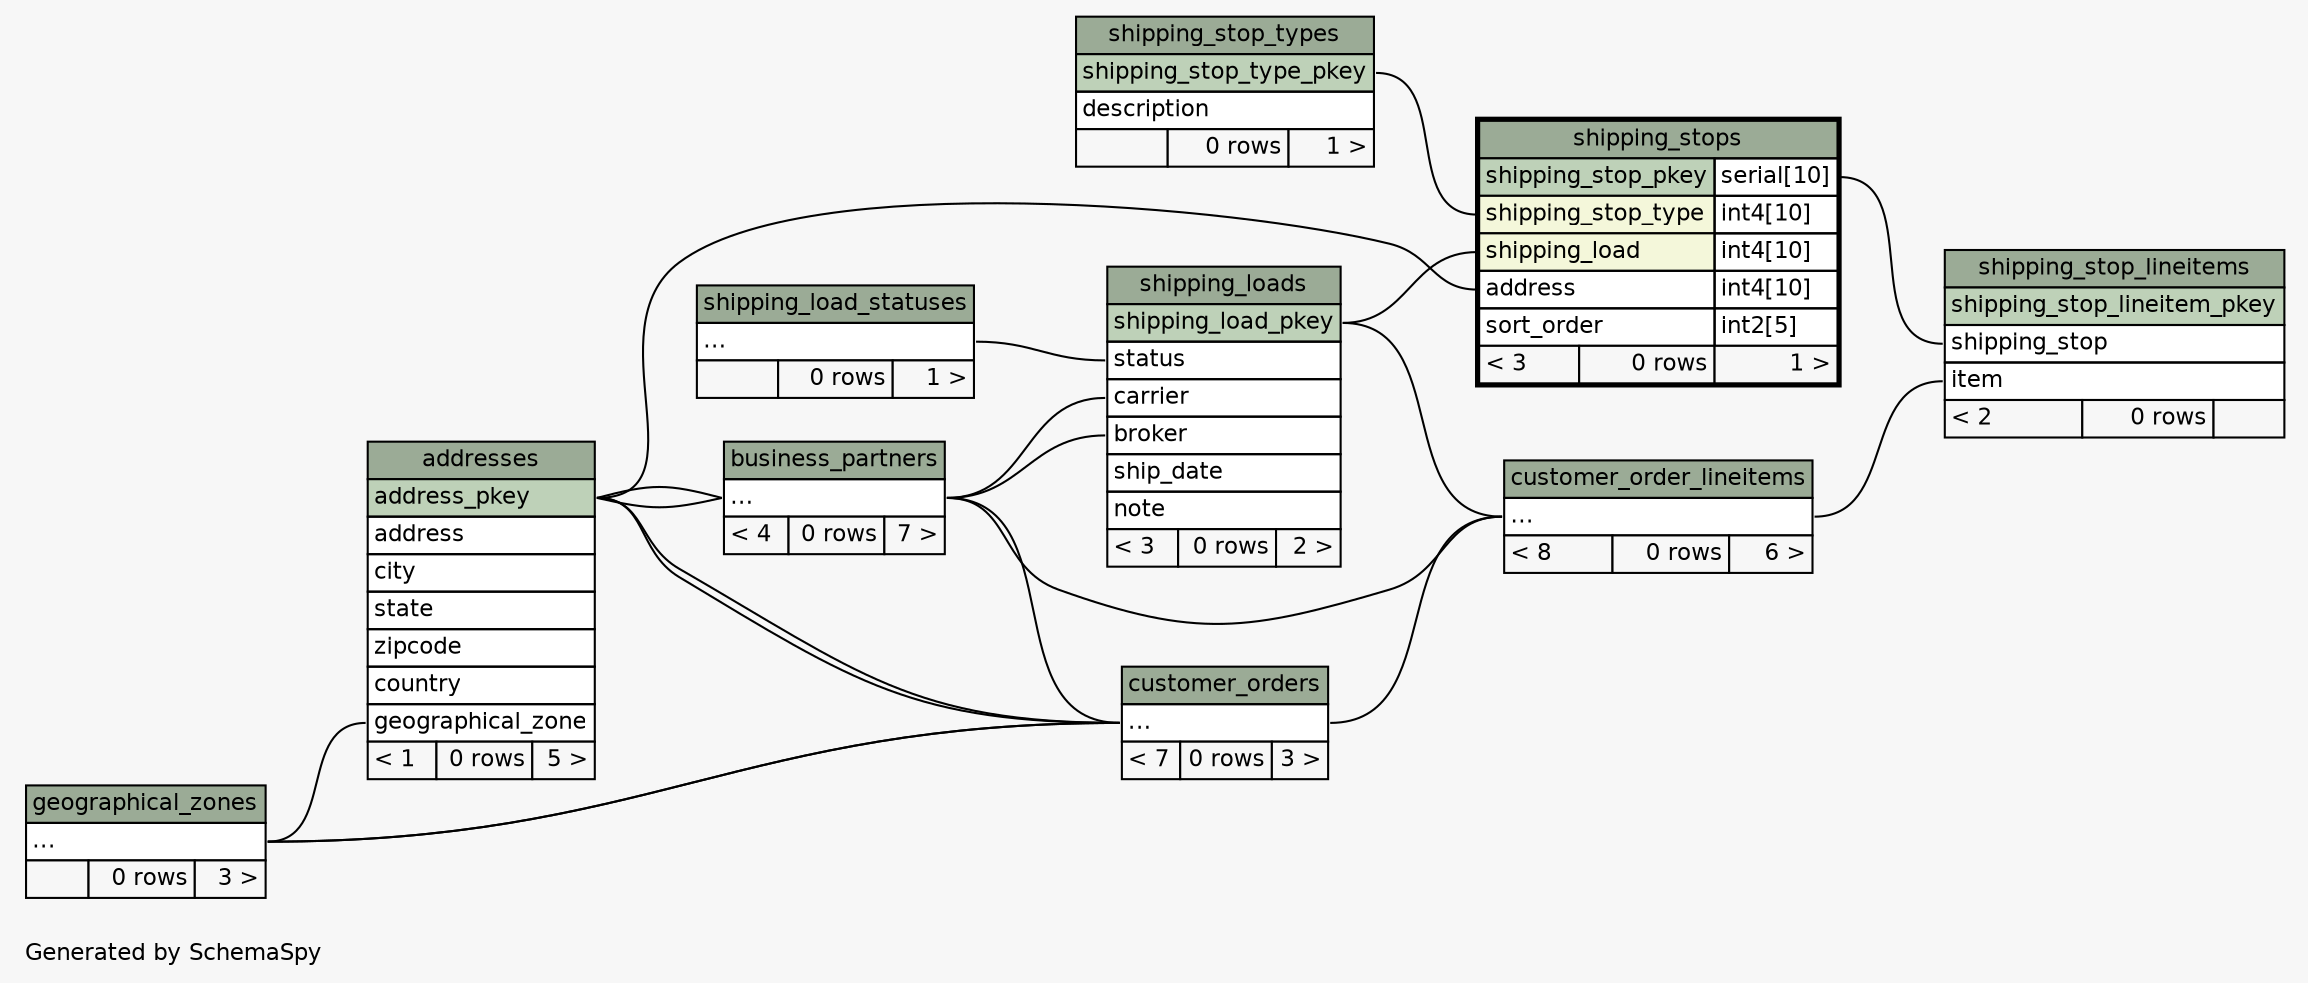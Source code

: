 // dot 2.20.2 on Linux 2.6.28-13-generic
// SchemaSpy rev 514
digraph "twoDegreesRelationshipsDiagram" {
  graph [
    rankdir="RL"
    bgcolor="#f7f7f7"
    label="\nGenerated by SchemaSpy"
    labeljust="l"
    nodesep="0.18"
    ranksep="0.46"
    fontname="Helvetica"
    fontsize="11"
  ];
  node [
    fontname="Helvetica"
    fontsize="11"
    shape="plaintext"
  ];
  edge [
    arrowsize="0.8"
  ];
  "addresses":"geographical_zone":w -> "geographical_zones":"elipses":e [arrowhead=none arrowtail=crowodot];
  "business_partners":"elipses":w -> "addresses":"address_pkey":e [arrowhead=none arrowtail=crowodot];
  "business_partners":"elipses":w -> "addresses":"address_pkey":e [arrowhead=none arrowtail=crowodot];
  "customer_order_lineitems":"elipses":w -> "customer_orders":"elipses":e [arrowhead=none arrowtail=crowodot];
  "customer_order_lineitems":"elipses":w -> "shipping_loads":"shipping_load_pkey":e [arrowhead=none arrowtail=crowodot];
  "customer_order_lineitems":"elipses":w -> "business_partners":"elipses":e [arrowhead=none arrowtail=crowodot];
  "customer_orders":"elipses":w -> "business_partners":"elipses":e [arrowhead=none arrowtail=crowodot];
  "customer_orders":"elipses":w -> "addresses":"address_pkey":e [arrowhead=none arrowtail=crowodot];
  "customer_orders":"elipses":w -> "addresses":"address_pkey":e [arrowhead=none arrowtail=crowodot];
  "customer_orders":"elipses":w -> "geographical_zones":"elipses":e [arrowhead=none arrowtail=crowodot];
  "customer_orders":"elipses":w -> "geographical_zones":"elipses":e [arrowhead=none arrowtail=crowodot];
  "shipping_loads":"broker":w -> "business_partners":"elipses":e [arrowhead=none arrowtail=crowodot];
  "shipping_loads":"carrier":w -> "business_partners":"elipses":e [arrowhead=none arrowtail=crowodot];
  "shipping_loads":"status":w -> "shipping_load_statuses":"elipses":e [arrowhead=none arrowtail=crowodot];
  "shipping_stop_lineitems":"item":w -> "customer_order_lineitems":"elipses":e [arrowhead=none arrowtail=crowodot];
  "shipping_stop_lineitems":"shipping_stop":w -> "shipping_stops":"shipping_stop_pkey.type":e [arrowhead=none arrowtail=crowodot];
  "shipping_stops":"address":w -> "addresses":"address_pkey":e [arrowhead=none arrowtail=crowodot];
  "shipping_stops":"shipping_load":w -> "shipping_loads":"shipping_load_pkey":e [arrowhead=none arrowtail=crowodot];
  "shipping_stops":"shipping_stop_type":w -> "shipping_stop_types":"shipping_stop_type_pkey":e [arrowhead=none arrowtail=crowodot];
  "addresses" [
    label=<
    <TABLE BORDER="0" CELLBORDER="1" CELLSPACING="0" BGCOLOR="#ffffff">
      <TR><TD COLSPAN="3" BGCOLOR="#9bab96" ALIGN="CENTER">addresses</TD></TR>
      <TR><TD PORT="address_pkey" COLSPAN="3" BGCOLOR="#bed1b8" ALIGN="LEFT">address_pkey</TD></TR>
      <TR><TD PORT="address" COLSPAN="3" ALIGN="LEFT">address</TD></TR>
      <TR><TD PORT="city" COLSPAN="3" ALIGN="LEFT">city</TD></TR>
      <TR><TD PORT="state" COLSPAN="3" ALIGN="LEFT">state</TD></TR>
      <TR><TD PORT="zipcode" COLSPAN="3" ALIGN="LEFT">zipcode</TD></TR>
      <TR><TD PORT="country" COLSPAN="3" ALIGN="LEFT">country</TD></TR>
      <TR><TD PORT="geographical_zone" COLSPAN="3" ALIGN="LEFT">geographical_zone</TD></TR>
      <TR><TD ALIGN="LEFT" BGCOLOR="#f7f7f7">&lt; 1</TD><TD ALIGN="RIGHT" BGCOLOR="#f7f7f7">0 rows</TD><TD ALIGN="RIGHT" BGCOLOR="#f7f7f7">5 &gt;</TD></TR>
    </TABLE>>
    URL="addresses.html"
    tooltip="addresses"
  ];
  "business_partners" [
    label=<
    <TABLE BORDER="0" CELLBORDER="1" CELLSPACING="0" BGCOLOR="#ffffff">
      <TR><TD COLSPAN="3" BGCOLOR="#9bab96" ALIGN="CENTER">business_partners</TD></TR>
      <TR><TD PORT="elipses" COLSPAN="3" ALIGN="LEFT">...</TD></TR>
      <TR><TD ALIGN="LEFT" BGCOLOR="#f7f7f7">&lt; 4</TD><TD ALIGN="RIGHT" BGCOLOR="#f7f7f7">0 rows</TD><TD ALIGN="RIGHT" BGCOLOR="#f7f7f7">7 &gt;</TD></TR>
    </TABLE>>
    URL="business_partners.html"
    tooltip="business_partners"
  ];
  "customer_order_lineitems" [
    label=<
    <TABLE BORDER="0" CELLBORDER="1" CELLSPACING="0" BGCOLOR="#ffffff">
      <TR><TD COLSPAN="3" BGCOLOR="#9bab96" ALIGN="CENTER">customer_order_lineitems</TD></TR>
      <TR><TD PORT="elipses" COLSPAN="3" ALIGN="LEFT">...</TD></TR>
      <TR><TD ALIGN="LEFT" BGCOLOR="#f7f7f7">&lt; 8</TD><TD ALIGN="RIGHT" BGCOLOR="#f7f7f7">0 rows</TD><TD ALIGN="RIGHT" BGCOLOR="#f7f7f7">6 &gt;</TD></TR>
    </TABLE>>
    URL="customer_order_lineitems.html"
    tooltip="customer_order_lineitems"
  ];
  "customer_orders" [
    label=<
    <TABLE BORDER="0" CELLBORDER="1" CELLSPACING="0" BGCOLOR="#ffffff">
      <TR><TD COLSPAN="3" BGCOLOR="#9bab96" ALIGN="CENTER">customer_orders</TD></TR>
      <TR><TD PORT="elipses" COLSPAN="3" ALIGN="LEFT">...</TD></TR>
      <TR><TD ALIGN="LEFT" BGCOLOR="#f7f7f7">&lt; 7</TD><TD ALIGN="RIGHT" BGCOLOR="#f7f7f7">0 rows</TD><TD ALIGN="RIGHT" BGCOLOR="#f7f7f7">3 &gt;</TD></TR>
    </TABLE>>
    URL="customer_orders.html"
    tooltip="customer_orders"
  ];
  "geographical_zones" [
    label=<
    <TABLE BORDER="0" CELLBORDER="1" CELLSPACING="0" BGCOLOR="#ffffff">
      <TR><TD COLSPAN="3" BGCOLOR="#9bab96" ALIGN="CENTER">geographical_zones</TD></TR>
      <TR><TD PORT="elipses" COLSPAN="3" ALIGN="LEFT">...</TD></TR>
      <TR><TD ALIGN="LEFT" BGCOLOR="#f7f7f7">  </TD><TD ALIGN="RIGHT" BGCOLOR="#f7f7f7">0 rows</TD><TD ALIGN="RIGHT" BGCOLOR="#f7f7f7">3 &gt;</TD></TR>
    </TABLE>>
    URL="geographical_zones.html"
    tooltip="geographical_zones"
  ];
  "shipping_load_statuses" [
    label=<
    <TABLE BORDER="0" CELLBORDER="1" CELLSPACING="0" BGCOLOR="#ffffff">
      <TR><TD COLSPAN="3" BGCOLOR="#9bab96" ALIGN="CENTER">shipping_load_statuses</TD></TR>
      <TR><TD PORT="elipses" COLSPAN="3" ALIGN="LEFT">...</TD></TR>
      <TR><TD ALIGN="LEFT" BGCOLOR="#f7f7f7">  </TD><TD ALIGN="RIGHT" BGCOLOR="#f7f7f7">0 rows</TD><TD ALIGN="RIGHT" BGCOLOR="#f7f7f7">1 &gt;</TD></TR>
    </TABLE>>
    URL="shipping_load_statuses.html"
    tooltip="shipping_load_statuses"
  ];
  "shipping_loads" [
    label=<
    <TABLE BORDER="0" CELLBORDER="1" CELLSPACING="0" BGCOLOR="#ffffff">
      <TR><TD COLSPAN="3" BGCOLOR="#9bab96" ALIGN="CENTER">shipping_loads</TD></TR>
      <TR><TD PORT="shipping_load_pkey" COLSPAN="3" BGCOLOR="#bed1b8" ALIGN="LEFT">shipping_load_pkey</TD></TR>
      <TR><TD PORT="status" COLSPAN="3" ALIGN="LEFT">status</TD></TR>
      <TR><TD PORT="carrier" COLSPAN="3" ALIGN="LEFT">carrier</TD></TR>
      <TR><TD PORT="broker" COLSPAN="3" ALIGN="LEFT">broker</TD></TR>
      <TR><TD PORT="ship_date" COLSPAN="3" ALIGN="LEFT">ship_date</TD></TR>
      <TR><TD PORT="note" COLSPAN="3" ALIGN="LEFT">note</TD></TR>
      <TR><TD ALIGN="LEFT" BGCOLOR="#f7f7f7">&lt; 3</TD><TD ALIGN="RIGHT" BGCOLOR="#f7f7f7">0 rows</TD><TD ALIGN="RIGHT" BGCOLOR="#f7f7f7">2 &gt;</TD></TR>
    </TABLE>>
    URL="shipping_loads.html"
    tooltip="shipping_loads"
  ];
  "shipping_stop_lineitems" [
    label=<
    <TABLE BORDER="0" CELLBORDER="1" CELLSPACING="0" BGCOLOR="#ffffff">
      <TR><TD COLSPAN="3" BGCOLOR="#9bab96" ALIGN="CENTER">shipping_stop_lineitems</TD></TR>
      <TR><TD PORT="shipping_stop_lineitem_pkey" COLSPAN="3" BGCOLOR="#bed1b8" ALIGN="LEFT">shipping_stop_lineitem_pkey</TD></TR>
      <TR><TD PORT="shipping_stop" COLSPAN="3" ALIGN="LEFT">shipping_stop</TD></TR>
      <TR><TD PORT="item" COLSPAN="3" ALIGN="LEFT">item</TD></TR>
      <TR><TD ALIGN="LEFT" BGCOLOR="#f7f7f7">&lt; 2</TD><TD ALIGN="RIGHT" BGCOLOR="#f7f7f7">0 rows</TD><TD ALIGN="RIGHT" BGCOLOR="#f7f7f7">  </TD></TR>
    </TABLE>>
    URL="shipping_stop_lineitems.html"
    tooltip="shipping_stop_lineitems"
  ];
  "shipping_stop_types" [
    label=<
    <TABLE BORDER="0" CELLBORDER="1" CELLSPACING="0" BGCOLOR="#ffffff">
      <TR><TD COLSPAN="3" BGCOLOR="#9bab96" ALIGN="CENTER">shipping_stop_types</TD></TR>
      <TR><TD PORT="shipping_stop_type_pkey" COLSPAN="3" BGCOLOR="#bed1b8" ALIGN="LEFT">shipping_stop_type_pkey</TD></TR>
      <TR><TD PORT="description" COLSPAN="3" ALIGN="LEFT">description</TD></TR>
      <TR><TD ALIGN="LEFT" BGCOLOR="#f7f7f7">  </TD><TD ALIGN="RIGHT" BGCOLOR="#f7f7f7">0 rows</TD><TD ALIGN="RIGHT" BGCOLOR="#f7f7f7">1 &gt;</TD></TR>
    </TABLE>>
    URL="shipping_stop_types.html"
    tooltip="shipping_stop_types"
  ];
  "shipping_stops" [
    label=<
    <TABLE BORDER="2" CELLBORDER="1" CELLSPACING="0" BGCOLOR="#ffffff">
      <TR><TD COLSPAN="3" BGCOLOR="#9bab96" ALIGN="CENTER">shipping_stops</TD></TR>
      <TR><TD PORT="shipping_stop_pkey" COLSPAN="2" BGCOLOR="#bed1b8" ALIGN="LEFT">shipping_stop_pkey</TD><TD PORT="shipping_stop_pkey.type" ALIGN="LEFT">serial[10]</TD></TR>
      <TR><TD PORT="shipping_stop_type" COLSPAN="2" BGCOLOR="#f4f7da" ALIGN="LEFT">shipping_stop_type</TD><TD PORT="shipping_stop_type.type" ALIGN="LEFT">int4[10]</TD></TR>
      <TR><TD PORT="shipping_load" COLSPAN="2" BGCOLOR="#f4f7da" ALIGN="LEFT">shipping_load</TD><TD PORT="shipping_load.type" ALIGN="LEFT">int4[10]</TD></TR>
      <TR><TD PORT="address" COLSPAN="2" ALIGN="LEFT">address</TD><TD PORT="address.type" ALIGN="LEFT">int4[10]</TD></TR>
      <TR><TD PORT="sort_order" COLSPAN="2" ALIGN="LEFT">sort_order</TD><TD PORT="sort_order.type" ALIGN="LEFT">int2[5]</TD></TR>
      <TR><TD ALIGN="LEFT" BGCOLOR="#f7f7f7">&lt; 3</TD><TD ALIGN="RIGHT" BGCOLOR="#f7f7f7">0 rows</TD><TD ALIGN="RIGHT" BGCOLOR="#f7f7f7">1 &gt;</TD></TR>
    </TABLE>>
    URL="shipping_stops.html"
    tooltip="shipping_stops"
  ];
}
